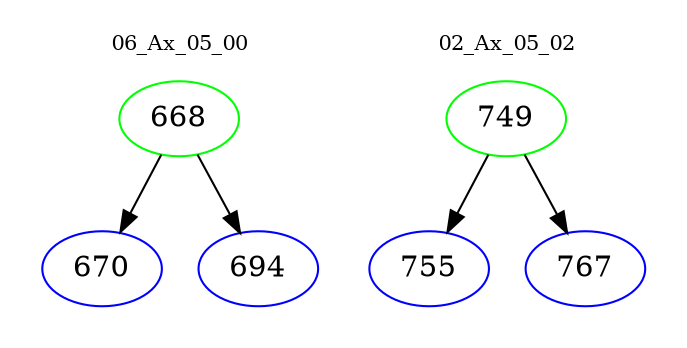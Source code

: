 digraph{
subgraph cluster_0 {
color = white
label = "06_Ax_05_00";
fontsize=10;
T0_668 [label="668", color="green"]
T0_668 -> T0_670 [color="black"]
T0_670 [label="670", color="blue"]
T0_668 -> T0_694 [color="black"]
T0_694 [label="694", color="blue"]
}
subgraph cluster_1 {
color = white
label = "02_Ax_05_02";
fontsize=10;
T1_749 [label="749", color="green"]
T1_749 -> T1_755 [color="black"]
T1_755 [label="755", color="blue"]
T1_749 -> T1_767 [color="black"]
T1_767 [label="767", color="blue"]
}
}
